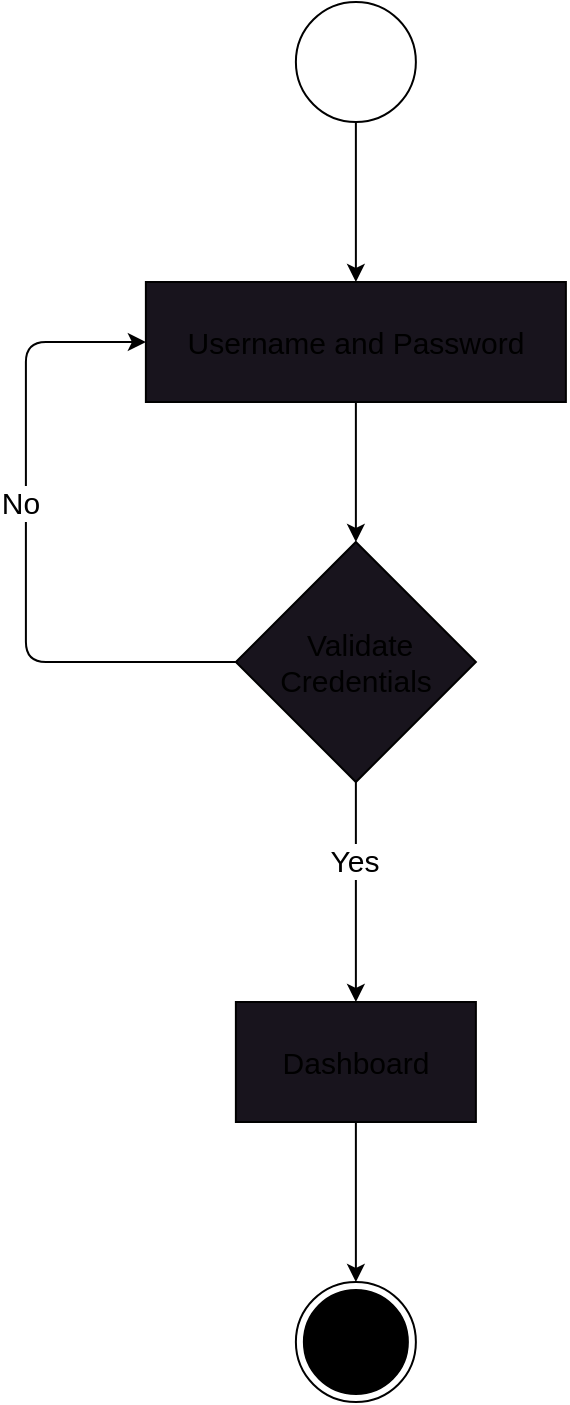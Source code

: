<mxfile>
    <diagram id="PH_vss8K-VmZNLm1NRz3" name="Page-1">
        <mxGraphModel dx="1333" dy="971" grid="1" gridSize="10" guides="1" tooltips="1" connect="1" arrows="1" fold="1" page="1" pageScale="1" pageWidth="850" pageHeight="1100" math="0" shadow="0">
            <root>
                <mxCell id="0"/>
                <mxCell id="1" parent="0"/>
                <mxCell id="6" value="" style="edgeStyle=none;html=1;fontSize=15;" edge="1" parent="1" source="4" target="5">
                    <mxGeometry relative="1" as="geometry"/>
                </mxCell>
                <mxCell id="4" value="" style="ellipse;fontSize=15;" vertex="1" parent="1">
                    <mxGeometry x="377.94" y="190" width="60" height="60" as="geometry"/>
                </mxCell>
                <mxCell id="8" value="" style="edgeStyle=none;html=1;fontSize=15;" edge="1" parent="1" source="5" target="7">
                    <mxGeometry relative="1" as="geometry"/>
                </mxCell>
                <mxCell id="5" value="Username and Password" style="whiteSpace=wrap;html=1;fillColor=rgb(24, 20, 29);fontSize=15;align=center;" vertex="1" parent="1">
                    <mxGeometry x="302.94" y="330" width="210" height="60" as="geometry"/>
                </mxCell>
                <mxCell id="9" style="edgeStyle=orthogonalEdgeStyle;html=1;exitX=0;exitY=0.5;exitDx=0;exitDy=0;fontSize=15;entryX=0;entryY=0.5;entryDx=0;entryDy=0;" edge="1" parent="1" source="7" target="5">
                    <mxGeometry relative="1" as="geometry">
                        <mxPoint x="222.94" y="520.176" as="targetPoint"/>
                        <Array as="points">
                            <mxPoint x="242.94" y="520"/>
                            <mxPoint x="242.94" y="360"/>
                        </Array>
                    </mxGeometry>
                </mxCell>
                <mxCell id="18" value="No" style="edgeLabel;html=1;align=center;verticalAlign=middle;resizable=0;points=[];fontSize=15;" vertex="1" connectable="0" parent="9">
                    <mxGeometry x="-0.021" y="3" relative="1" as="geometry">
                        <mxPoint y="-26" as="offset"/>
                    </mxGeometry>
                </mxCell>
                <mxCell id="12" value="" style="edgeStyle=orthogonalEdgeStyle;html=1;fontSize=15;" edge="1" parent="1" source="7" target="11">
                    <mxGeometry relative="1" as="geometry"/>
                </mxCell>
                <mxCell id="17" value="Yes" style="edgeLabel;html=1;align=center;verticalAlign=middle;resizable=0;points=[];fontSize=15;" vertex="1" connectable="0" parent="12">
                    <mxGeometry x="-0.291" y="-1" relative="1" as="geometry">
                        <mxPoint as="offset"/>
                    </mxGeometry>
                </mxCell>
                <mxCell id="7" value="&amp;nbsp;Validate Credentials" style="rhombus;whiteSpace=wrap;html=1;fontSize=15;fillColor=rgb(24, 20, 29);" vertex="1" parent="1">
                    <mxGeometry x="347.94" y="460" width="120" height="120" as="geometry"/>
                </mxCell>
                <mxCell id="16" value="" style="edgeStyle=orthogonalEdgeStyle;html=1;fontSize=15;" edge="1" parent="1" source="11" target="15">
                    <mxGeometry relative="1" as="geometry"/>
                </mxCell>
                <mxCell id="11" value="Dashboard" style="whiteSpace=wrap;html=1;fontSize=15;fillColor=rgb(24, 20, 29);" vertex="1" parent="1">
                    <mxGeometry x="347.94" y="690" width="120" height="60" as="geometry"/>
                </mxCell>
                <mxCell id="15" value="" style="ellipse;html=1;shape=endState;fillColor=strokeColor;fontSize=15;" vertex="1" parent="1">
                    <mxGeometry x="377.94" y="830" width="60" height="60" as="geometry"/>
                </mxCell>
            </root>
        </mxGraphModel>
    </diagram>
</mxfile>
